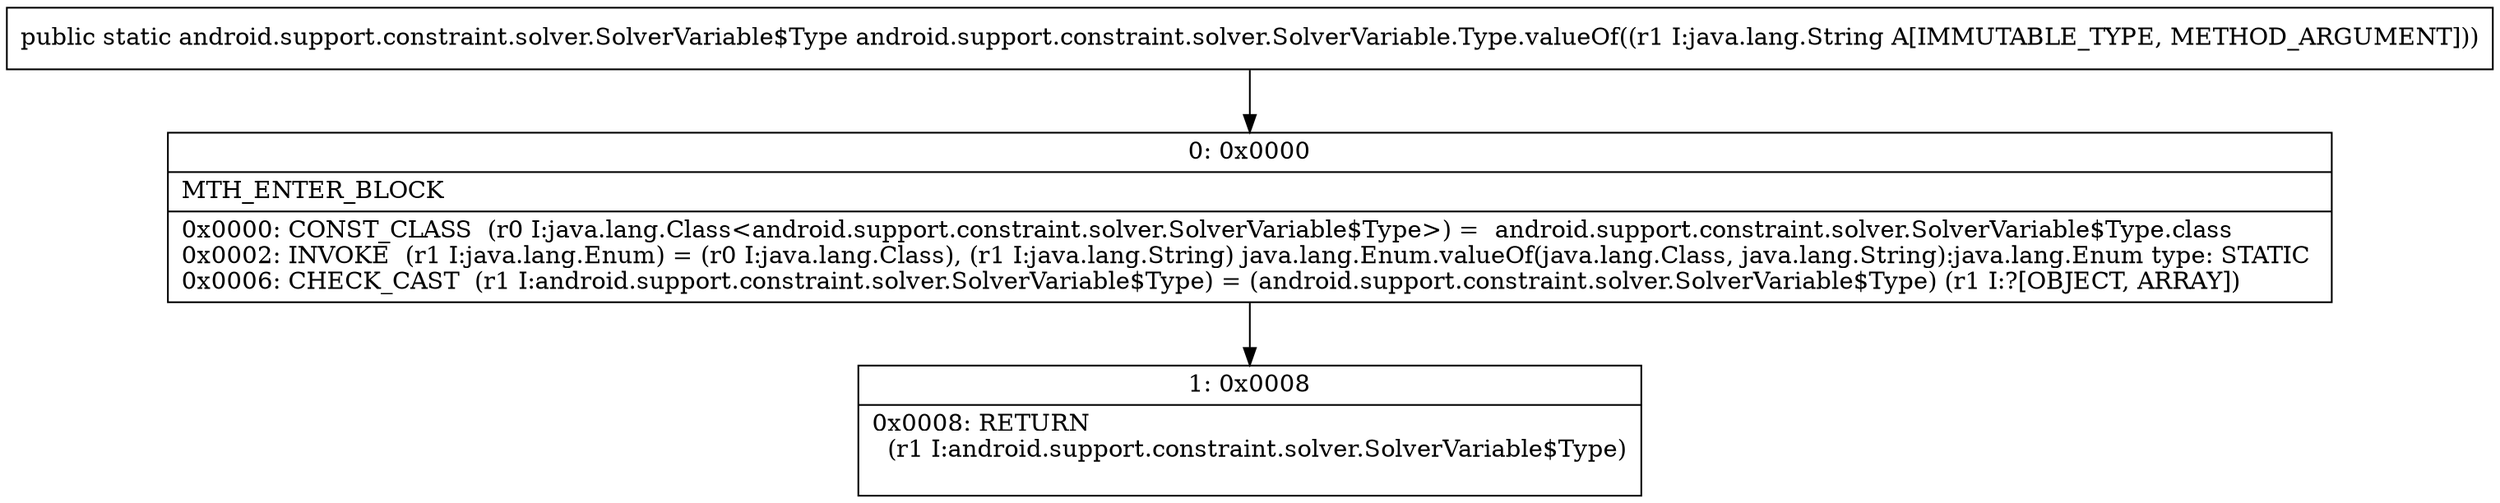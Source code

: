 digraph "CFG forandroid.support.constraint.solver.SolverVariable.Type.valueOf(Ljava\/lang\/String;)Landroid\/support\/constraint\/solver\/SolverVariable$Type;" {
Node_0 [shape=record,label="{0\:\ 0x0000|MTH_ENTER_BLOCK\l|0x0000: CONST_CLASS  (r0 I:java.lang.Class\<android.support.constraint.solver.SolverVariable$Type\>) =  android.support.constraint.solver.SolverVariable$Type.class \l0x0002: INVOKE  (r1 I:java.lang.Enum) = (r0 I:java.lang.Class), (r1 I:java.lang.String) java.lang.Enum.valueOf(java.lang.Class, java.lang.String):java.lang.Enum type: STATIC \l0x0006: CHECK_CAST  (r1 I:android.support.constraint.solver.SolverVariable$Type) = (android.support.constraint.solver.SolverVariable$Type) (r1 I:?[OBJECT, ARRAY]) \l}"];
Node_1 [shape=record,label="{1\:\ 0x0008|0x0008: RETURN  \l  (r1 I:android.support.constraint.solver.SolverVariable$Type)\l \l}"];
MethodNode[shape=record,label="{public static android.support.constraint.solver.SolverVariable$Type android.support.constraint.solver.SolverVariable.Type.valueOf((r1 I:java.lang.String A[IMMUTABLE_TYPE, METHOD_ARGUMENT])) }"];
MethodNode -> Node_0;
Node_0 -> Node_1;
}

